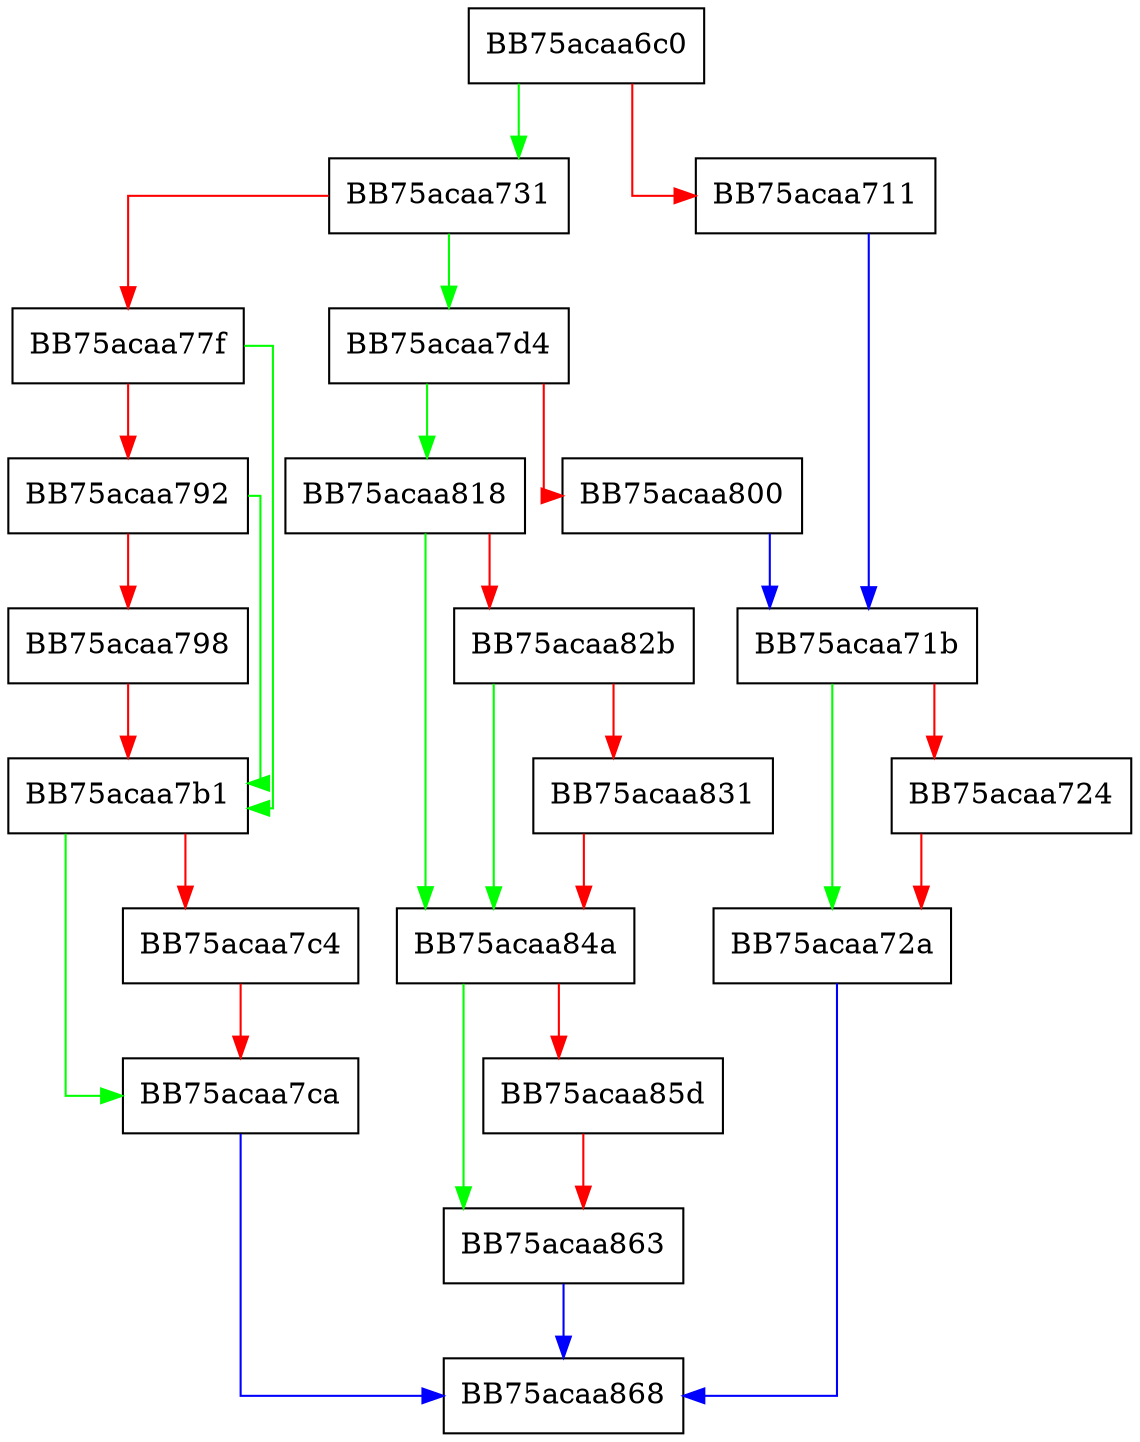 digraph RemoveByRegistry {
  node [shape="box"];
  graph [splines=ortho];
  BB75acaa6c0 -> BB75acaa731 [color="green"];
  BB75acaa6c0 -> BB75acaa711 [color="red"];
  BB75acaa711 -> BB75acaa71b [color="blue"];
  BB75acaa71b -> BB75acaa72a [color="green"];
  BB75acaa71b -> BB75acaa724 [color="red"];
  BB75acaa724 -> BB75acaa72a [color="red"];
  BB75acaa72a -> BB75acaa868 [color="blue"];
  BB75acaa731 -> BB75acaa7d4 [color="green"];
  BB75acaa731 -> BB75acaa77f [color="red"];
  BB75acaa77f -> BB75acaa7b1 [color="green"];
  BB75acaa77f -> BB75acaa792 [color="red"];
  BB75acaa792 -> BB75acaa7b1 [color="green"];
  BB75acaa792 -> BB75acaa798 [color="red"];
  BB75acaa798 -> BB75acaa7b1 [color="red"];
  BB75acaa7b1 -> BB75acaa7ca [color="green"];
  BB75acaa7b1 -> BB75acaa7c4 [color="red"];
  BB75acaa7c4 -> BB75acaa7ca [color="red"];
  BB75acaa7ca -> BB75acaa868 [color="blue"];
  BB75acaa7d4 -> BB75acaa818 [color="green"];
  BB75acaa7d4 -> BB75acaa800 [color="red"];
  BB75acaa800 -> BB75acaa71b [color="blue"];
  BB75acaa818 -> BB75acaa84a [color="green"];
  BB75acaa818 -> BB75acaa82b [color="red"];
  BB75acaa82b -> BB75acaa84a [color="green"];
  BB75acaa82b -> BB75acaa831 [color="red"];
  BB75acaa831 -> BB75acaa84a [color="red"];
  BB75acaa84a -> BB75acaa863 [color="green"];
  BB75acaa84a -> BB75acaa85d [color="red"];
  BB75acaa85d -> BB75acaa863 [color="red"];
  BB75acaa863 -> BB75acaa868 [color="blue"];
}